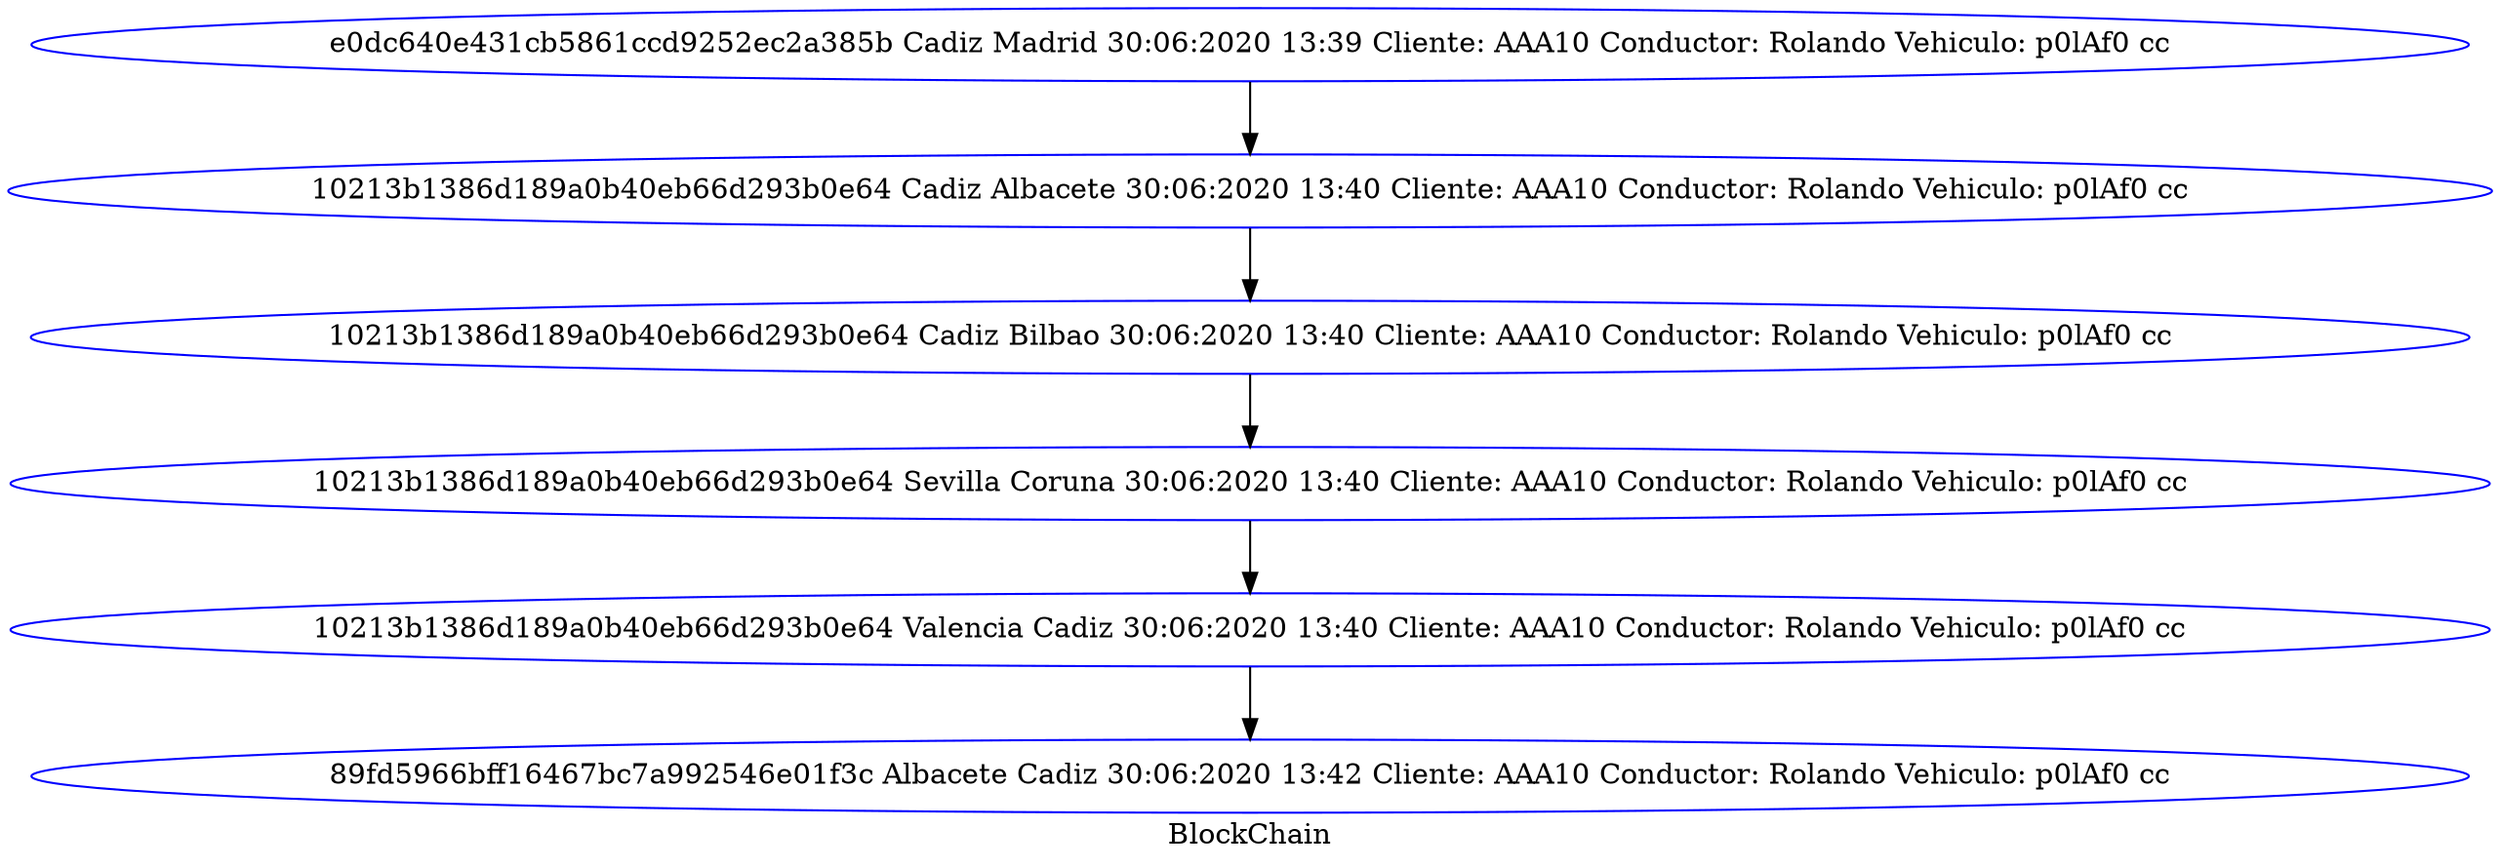 digraph G { 
node [style=circle, color = blue];"e0dc640e431cb5861ccd9252ec2a385b Cadiz Madrid 30:06:2020 13:39 Cliente: AAA10 Conductor: Rolando Vehiculo: p0lAf0 cc" ->"10213b1386d189a0b40eb66d293b0e64 Cadiz Albacete 30:06:2020 13:40 Cliente: AAA10 Conductor: Rolando Vehiculo: p0lAf0 cc" ->"10213b1386d189a0b40eb66d293b0e64 Cadiz Bilbao 30:06:2020 13:40 Cliente: AAA10 Conductor: Rolando Vehiculo: p0lAf0 cc" ->"10213b1386d189a0b40eb66d293b0e64 Sevilla Coruna 30:06:2020 13:40 Cliente: AAA10 Conductor: Rolando Vehiculo: p0lAf0 cc" ->"10213b1386d189a0b40eb66d293b0e64 Valencia Cadiz 30:06:2020 13:40 Cliente: AAA10 Conductor: Rolando Vehiculo: p0lAf0 cc" ->"89fd5966bff16467bc7a992546e01f3c Albacete Cadiz 30:06:2020 13:42 Cliente: AAA10 Conductor: Rolando Vehiculo: p0lAf0 cc"; label = "BlockChain";} 
